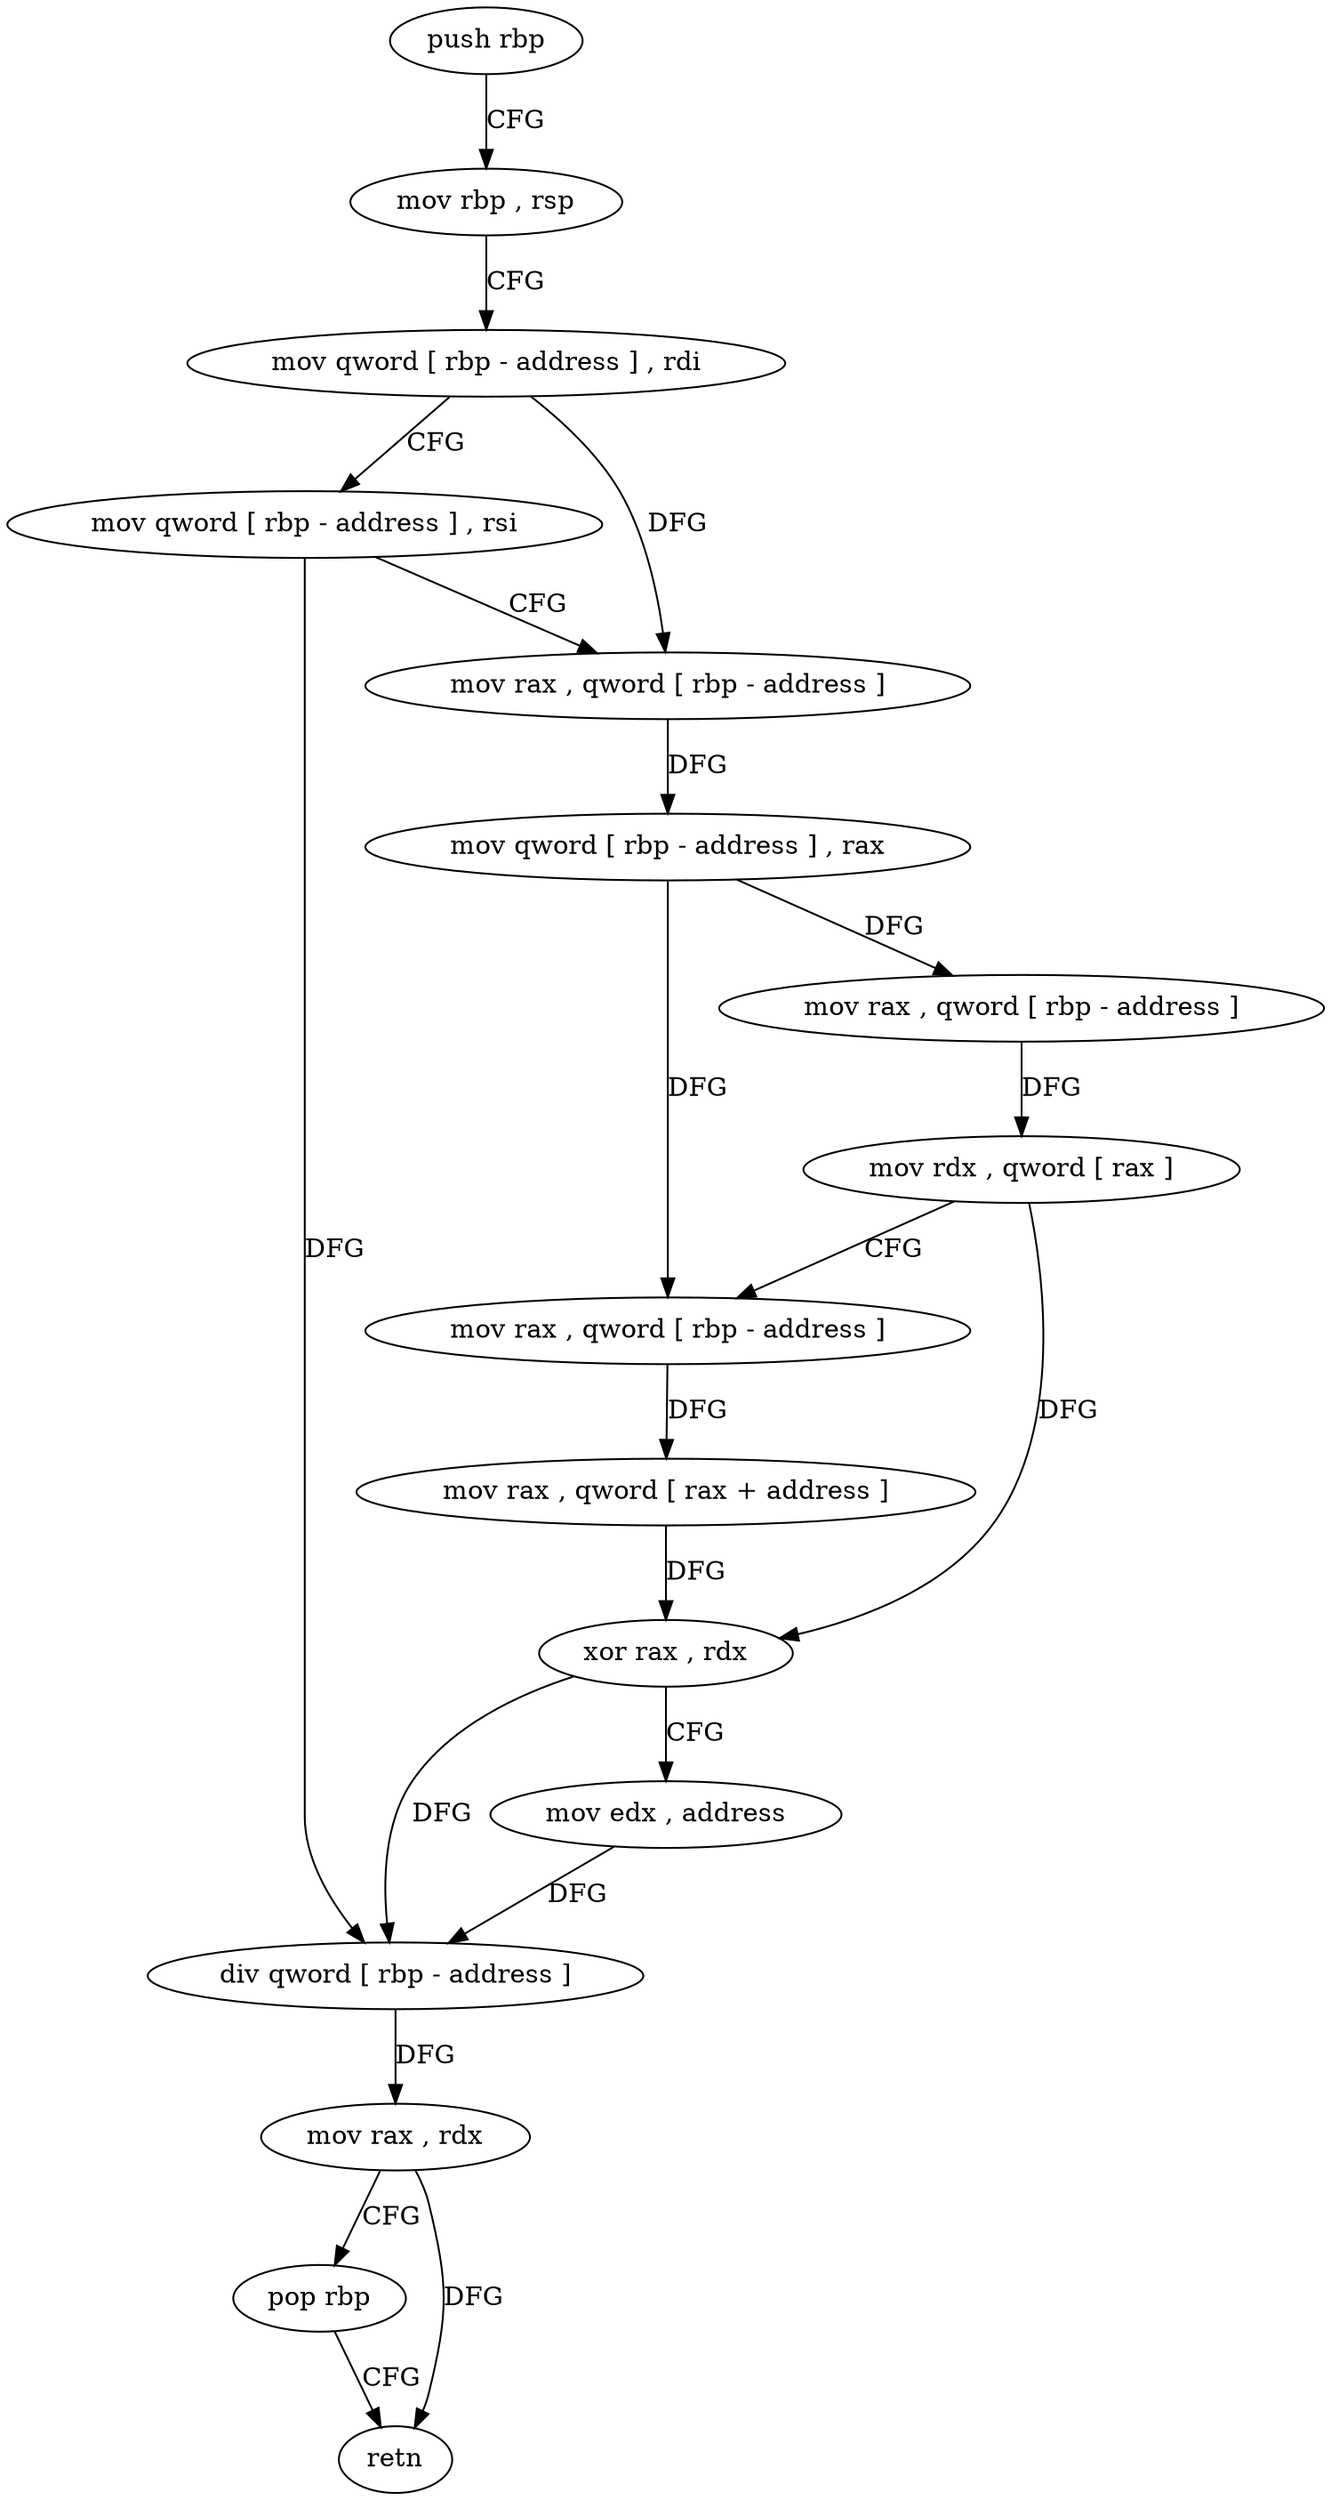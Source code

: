 digraph "func" {
"4243547" [label = "push rbp" ]
"4243548" [label = "mov rbp , rsp" ]
"4243551" [label = "mov qword [ rbp - address ] , rdi" ]
"4243555" [label = "mov qword [ rbp - address ] , rsi" ]
"4243559" [label = "mov rax , qword [ rbp - address ]" ]
"4243563" [label = "mov qword [ rbp - address ] , rax" ]
"4243567" [label = "mov rax , qword [ rbp - address ]" ]
"4243571" [label = "mov rdx , qword [ rax ]" ]
"4243574" [label = "mov rax , qword [ rbp - address ]" ]
"4243578" [label = "mov rax , qword [ rax + address ]" ]
"4243582" [label = "xor rax , rdx" ]
"4243585" [label = "mov edx , address" ]
"4243590" [label = "div qword [ rbp - address ]" ]
"4243594" [label = "mov rax , rdx" ]
"4243597" [label = "pop rbp" ]
"4243598" [label = "retn" ]
"4243547" -> "4243548" [ label = "CFG" ]
"4243548" -> "4243551" [ label = "CFG" ]
"4243551" -> "4243555" [ label = "CFG" ]
"4243551" -> "4243559" [ label = "DFG" ]
"4243555" -> "4243559" [ label = "CFG" ]
"4243555" -> "4243590" [ label = "DFG" ]
"4243559" -> "4243563" [ label = "DFG" ]
"4243563" -> "4243567" [ label = "DFG" ]
"4243563" -> "4243574" [ label = "DFG" ]
"4243567" -> "4243571" [ label = "DFG" ]
"4243571" -> "4243574" [ label = "CFG" ]
"4243571" -> "4243582" [ label = "DFG" ]
"4243574" -> "4243578" [ label = "DFG" ]
"4243578" -> "4243582" [ label = "DFG" ]
"4243582" -> "4243585" [ label = "CFG" ]
"4243582" -> "4243590" [ label = "DFG" ]
"4243585" -> "4243590" [ label = "DFG" ]
"4243590" -> "4243594" [ label = "DFG" ]
"4243594" -> "4243597" [ label = "CFG" ]
"4243594" -> "4243598" [ label = "DFG" ]
"4243597" -> "4243598" [ label = "CFG" ]
}
